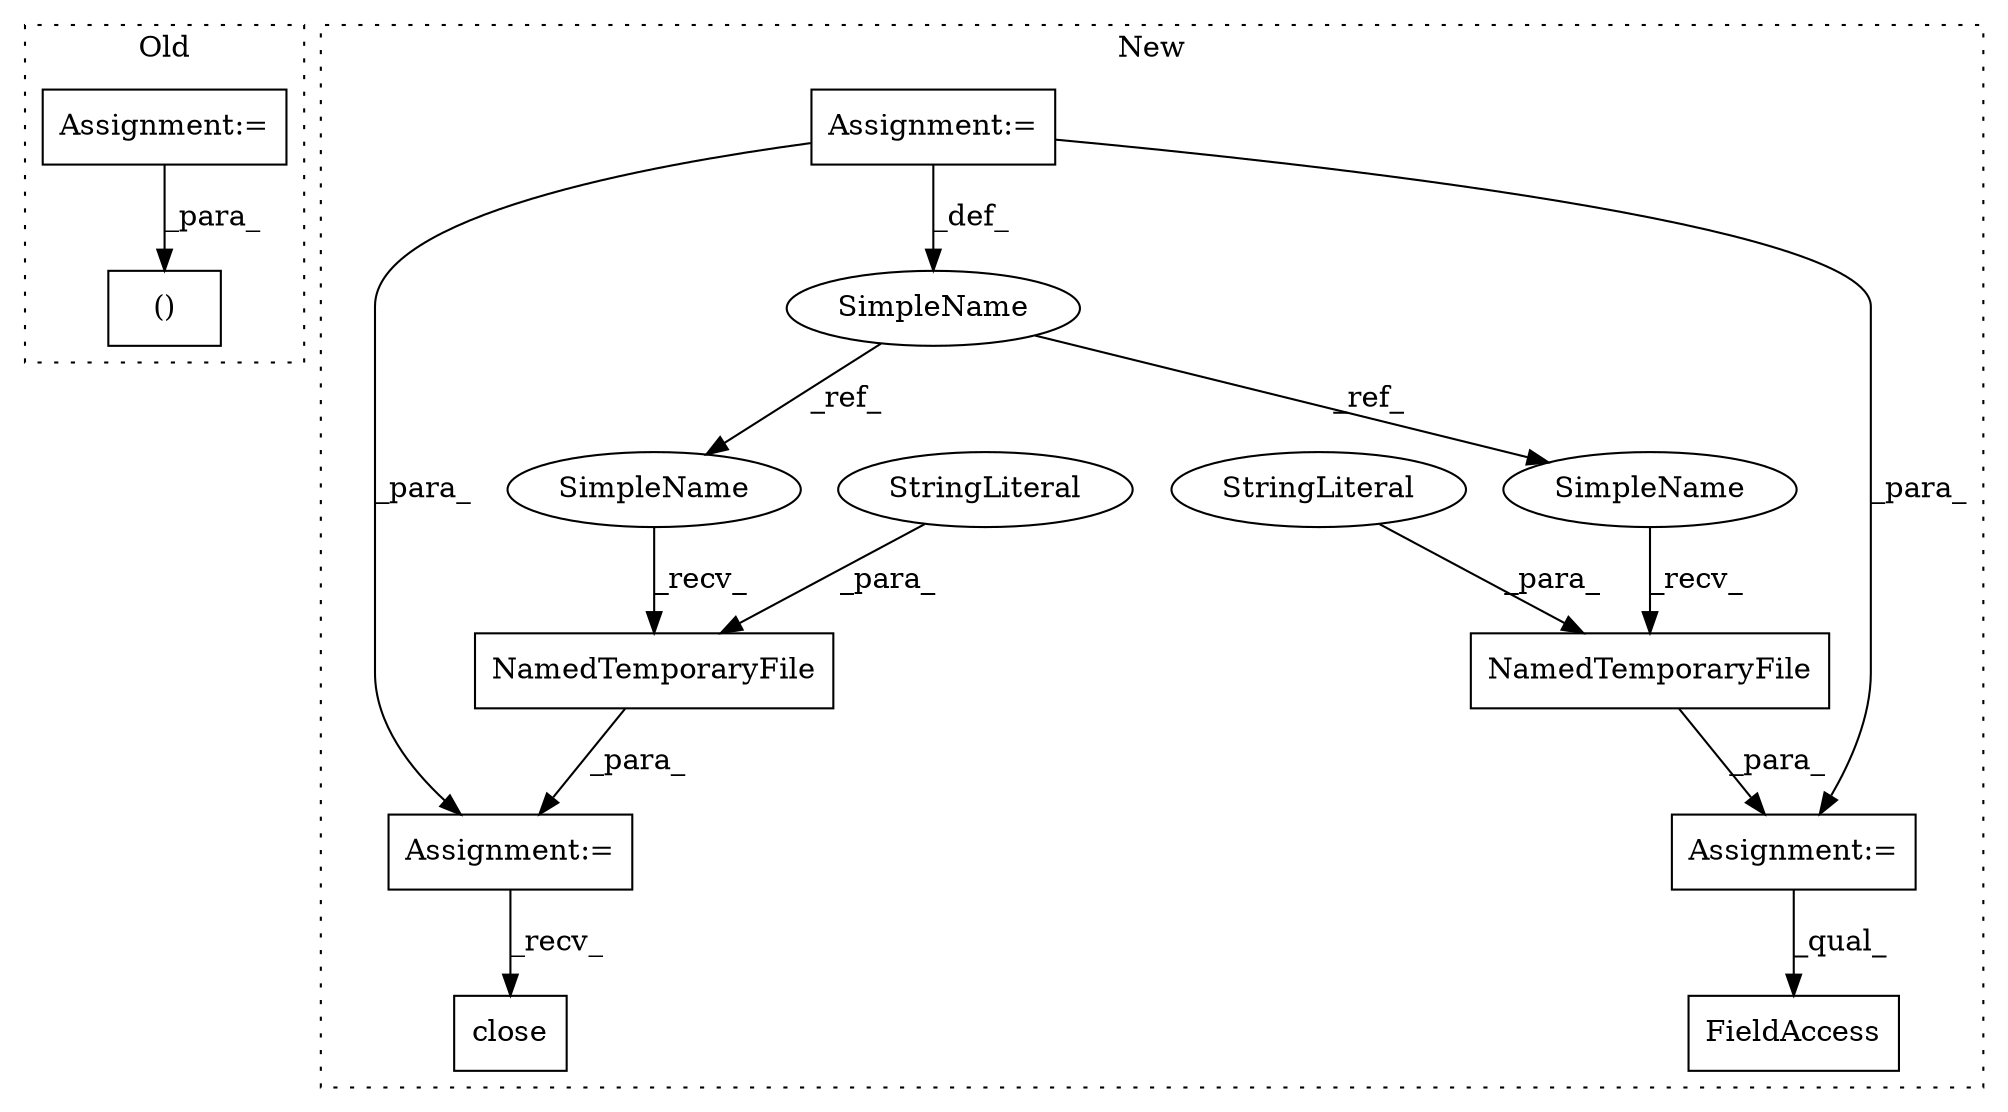digraph G {
subgraph cluster0 {
1 [label="()" a="106" s="1486" l="46" shape="box"];
12 [label="Assignment:=" a="7" s="1150" l="14" shape="box"];
label = "Old";
style="dotted";
}
subgraph cluster1 {
2 [label="NamedTemporaryFile" a="32" s="628,653" l="19,1" shape="box"];
3 [label="SimpleName" a="42" s="286" l="8" shape="ellipse"];
4 [label="NamedTemporaryFile" a="32" s="569,594" l="19,1" shape="box"];
5 [label="StringLiteral" a="45" s="647" l="6" shape="ellipse"];
6 [label="StringLiteral" a="45" s="588" l="6" shape="ellipse"];
7 [label="FieldAccess" a="22" s="1088" l="20" shape="box"];
8 [label="Assignment:=" a="7" s="559" l="1" shape="box"];
9 [label="Assignment:=" a="7" s="286" l="8" shape="box"];
10 [label="Assignment:=" a="7" s="618" l="1" shape="box"];
11 [label="close" a="32" s="1163" l="7" shape="box"];
13 [label="SimpleName" a="42" s="560" l="8" shape="ellipse"];
14 [label="SimpleName" a="42" s="619" l="8" shape="ellipse"];
label = "New";
style="dotted";
}
2 -> 10 [label="_para_"];
3 -> 13 [label="_ref_"];
3 -> 14 [label="_ref_"];
4 -> 8 [label="_para_"];
5 -> 2 [label="_para_"];
6 -> 4 [label="_para_"];
8 -> 11 [label="_recv_"];
9 -> 3 [label="_def_"];
9 -> 8 [label="_para_"];
9 -> 10 [label="_para_"];
10 -> 7 [label="_qual_"];
12 -> 1 [label="_para_"];
13 -> 4 [label="_recv_"];
14 -> 2 [label="_recv_"];
}